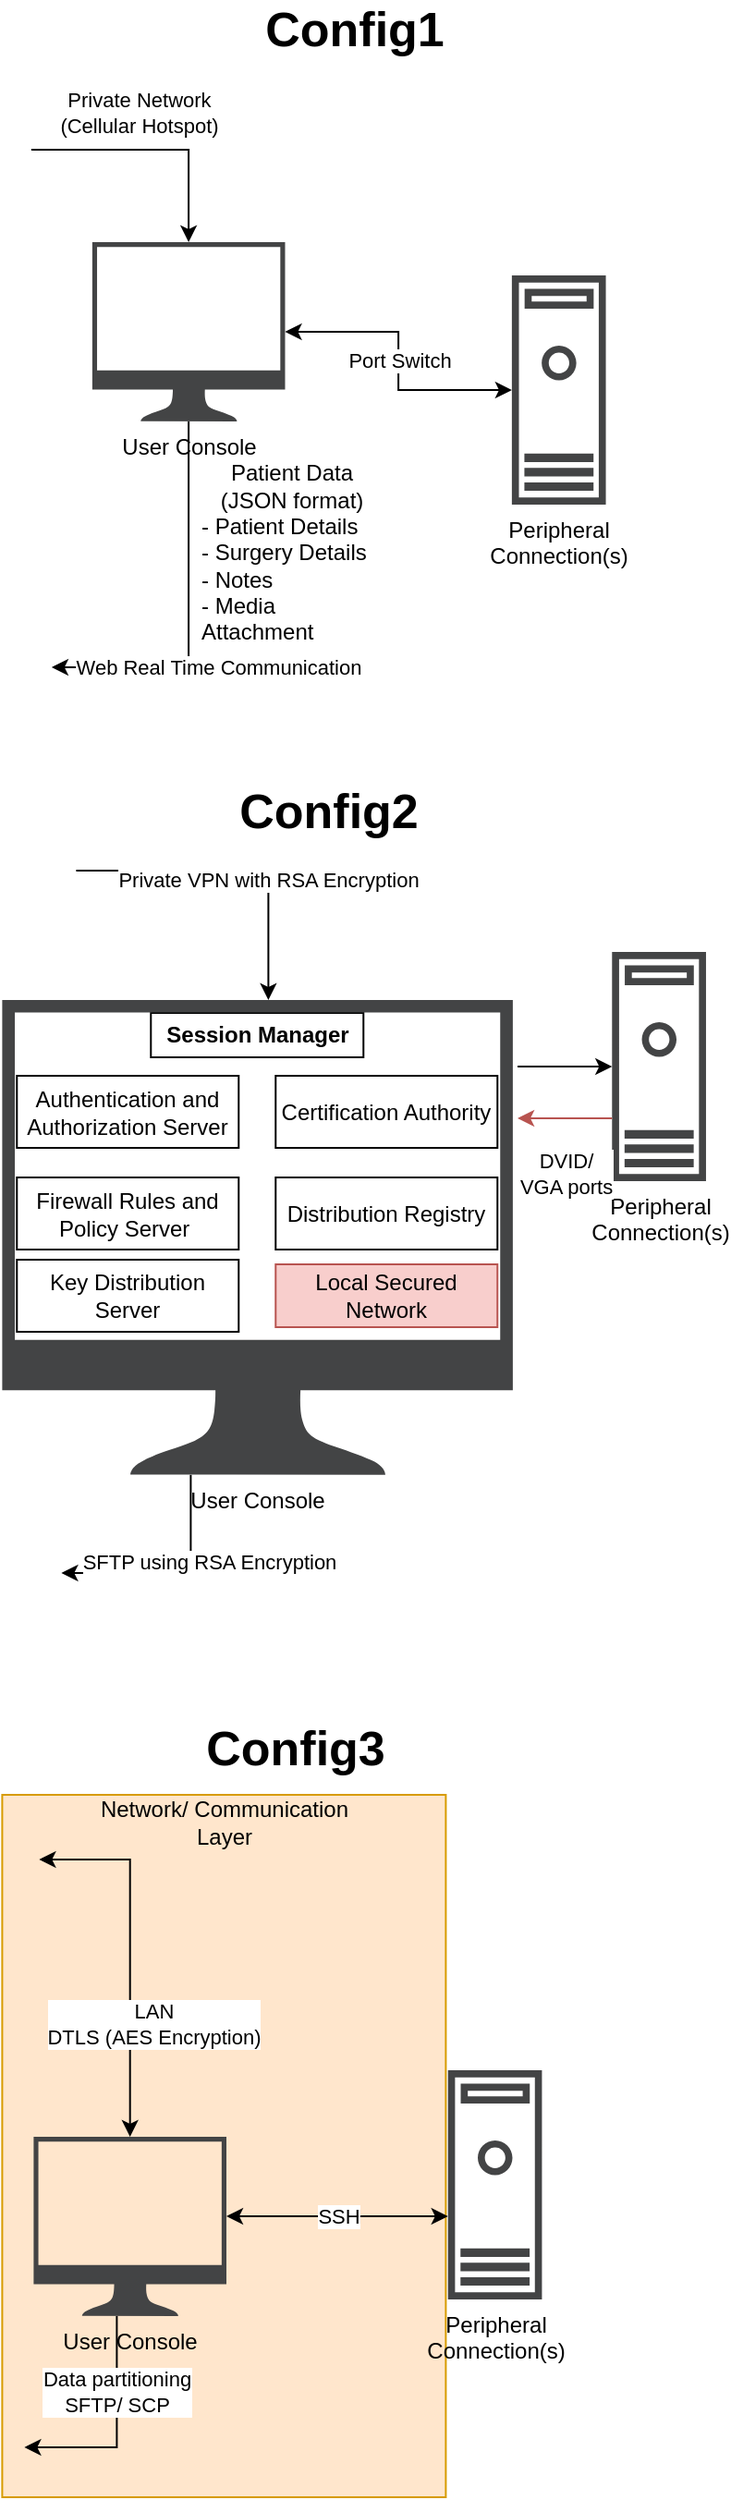 <mxfile version="23.1.4" type="github">
  <diagram name="Page-1" id="-v-v0UjTu-cKlCj0ydJt">
    <mxGraphModel dx="1434" dy="780" grid="1" gridSize="10" guides="1" tooltips="1" connect="1" arrows="1" fold="1" page="1" pageScale="1" pageWidth="850" pageHeight="1100" math="0" shadow="0">
      <root>
        <mxCell id="0" />
        <mxCell id="1" parent="0" />
        <mxCell id="dY09yrTRymv2y340_UgG-1" value="&lt;p style=&quot;line-height: 110%;&quot;&gt;&lt;br&gt;&lt;/p&gt;" style="rounded=0;whiteSpace=wrap;html=1;fillColor=#ffe6cc;strokeColor=#d79b00;" vertex="1" parent="1">
          <mxGeometry x="212.2" y="1000" width="240" height="380" as="geometry" />
        </mxCell>
        <mxCell id="dY09yrTRymv2y340_UgG-2" value="Peripheral&lt;br&gt;Connection(s)" style="sketch=0;pointerEvents=1;shadow=0;dashed=0;html=1;strokeColor=none;fillColor=#434445;aspect=fixed;labelPosition=center;verticalLabelPosition=bottom;verticalAlign=top;align=center;outlineConnect=0;shape=mxgraph.vvd.machine;" vertex="1" parent="1">
          <mxGeometry x="453.37" y="1149" width="50.84" height="124" as="geometry" />
        </mxCell>
        <mxCell id="dY09yrTRymv2y340_UgG-3" value="LAN &lt;br&gt;DTLS (AES Encryption)" style="edgeStyle=orthogonalEdgeStyle;rounded=0;orthogonalLoop=1;jettySize=auto;html=1;startArrow=classic;startFill=1;" edge="1" parent="1" source="dY09yrTRymv2y340_UgG-5">
          <mxGeometry x="-0.381" y="-13" relative="1" as="geometry">
            <mxPoint x="232.2" y="1035" as="targetPoint" />
            <Array as="points">
              <mxPoint x="281.2" y="1035" />
            </Array>
            <mxPoint as="offset" />
          </mxGeometry>
        </mxCell>
        <mxCell id="dY09yrTRymv2y340_UgG-4" value="Data partitioning &lt;br&gt;SFTP/ SCP" style="edgeStyle=orthogonalEdgeStyle;rounded=0;orthogonalLoop=1;jettySize=auto;html=1;" edge="1" parent="1" source="dY09yrTRymv2y340_UgG-5">
          <mxGeometry x="-0.322" relative="1" as="geometry">
            <mxPoint x="224.2" y="1353" as="targetPoint" />
            <Array as="points">
              <mxPoint x="274.2" y="1353" />
            </Array>
            <mxPoint as="offset" />
          </mxGeometry>
        </mxCell>
        <mxCell id="dY09yrTRymv2y340_UgG-5" value="User Console" style="sketch=0;pointerEvents=1;shadow=0;dashed=0;html=1;strokeColor=none;fillColor=#434445;aspect=fixed;labelPosition=center;verticalLabelPosition=bottom;verticalAlign=top;align=center;outlineConnect=0;shape=mxgraph.vvd.monitor;" vertex="1" parent="1">
          <mxGeometry x="229.2" y="1185" width="104.3" height="97" as="geometry" />
        </mxCell>
        <mxCell id="dY09yrTRymv2y340_UgG-6" value="SSH" style="edgeStyle=orthogonalEdgeStyle;rounded=0;orthogonalLoop=1;jettySize=auto;html=1;startArrow=classic;startFill=1;" edge="1" parent="1" source="dY09yrTRymv2y340_UgG-5" target="dY09yrTRymv2y340_UgG-2">
          <mxGeometry x="0.013" relative="1" as="geometry">
            <mxPoint x="495.199" y="1185" as="sourcePoint" />
            <mxPoint x="563.37" y="1095" as="targetPoint" />
            <Array as="points">
              <mxPoint x="439.2" y="1228" />
              <mxPoint x="439.2" y="1228" />
            </Array>
            <mxPoint as="offset" />
          </mxGeometry>
        </mxCell>
        <mxCell id="dY09yrTRymv2y340_UgG-7" value="Private Network &lt;br&gt;(Cellular Hotspot)" style="edgeStyle=orthogonalEdgeStyle;rounded=0;orthogonalLoop=1;jettySize=auto;html=1;startArrow=classic;startFill=1;endArrow=none;endFill=0;" edge="1" parent="1" source="dY09yrTRymv2y340_UgG-9">
          <mxGeometry x="0.15" y="-20" relative="1" as="geometry">
            <mxPoint x="227.94" y="110" as="targetPoint" />
            <Array as="points">
              <mxPoint x="312.94" y="110" />
              <mxPoint x="228.94" y="110" />
            </Array>
            <mxPoint as="offset" />
          </mxGeometry>
        </mxCell>
        <mxCell id="dY09yrTRymv2y340_UgG-8" value="Web Real Time Communication" style="edgeStyle=orthogonalEdgeStyle;rounded=0;orthogonalLoop=1;jettySize=auto;html=1;" edge="1" parent="1" source="dY09yrTRymv2y340_UgG-9">
          <mxGeometry x="0.284" y="-16" relative="1" as="geometry">
            <mxPoint x="238.94" y="390" as="targetPoint" />
            <Array as="points">
              <mxPoint x="312.94" y="390" />
            </Array>
            <mxPoint x="16" y="16" as="offset" />
          </mxGeometry>
        </mxCell>
        <mxCell id="dY09yrTRymv2y340_UgG-9" value="User Console" style="sketch=0;pointerEvents=1;shadow=0;dashed=0;html=1;strokeColor=none;fillColor=#434445;aspect=fixed;labelPosition=center;verticalLabelPosition=bottom;verticalAlign=top;align=center;outlineConnect=0;shape=mxgraph.vvd.monitor;" vertex="1" parent="1">
          <mxGeometry x="260.94" y="160" width="104.3" height="97" as="geometry" />
        </mxCell>
        <mxCell id="dY09yrTRymv2y340_UgG-10" value="Port Switch" style="edgeStyle=orthogonalEdgeStyle;rounded=0;orthogonalLoop=1;jettySize=auto;html=1;startArrow=classic;startFill=1;" edge="1" parent="1" source="dY09yrTRymv2y340_UgG-9" target="dY09yrTRymv2y340_UgG-26">
          <mxGeometry relative="1" as="geometry">
            <mxPoint x="526.939" y="220" as="sourcePoint" />
            <mxPoint x="484.94" y="246" as="targetPoint" />
            <Array as="points" />
          </mxGeometry>
        </mxCell>
        <mxCell id="dY09yrTRymv2y340_UgG-11" value="Patient Data&lt;br&gt;(JSON format)&lt;br&gt;&lt;div style=&quot;text-align: left;&quot;&gt;&lt;span style=&quot;background-color: initial;&quot;&gt;- Patient Details&lt;/span&gt;&lt;/div&gt;&lt;div style=&quot;text-align: left;&quot;&gt;&lt;span style=&quot;background-color: initial;&quot;&gt;- Surgery Details&lt;/span&gt;&lt;/div&gt;&lt;div style=&quot;text-align: left;&quot;&gt;&lt;span style=&quot;background-color: initial;&quot;&gt;- Notes&lt;/span&gt;&lt;/div&gt;&lt;div style=&quot;text-align: left;&quot;&gt;&lt;span style=&quot;background-color: initial;&quot;&gt;- Media Attachment&lt;/span&gt;&lt;/div&gt;" style="text;html=1;align=center;verticalAlign=middle;whiteSpace=wrap;rounded=0;" vertex="1" parent="1">
          <mxGeometry x="318.94" y="283" width="100" height="90" as="geometry" />
        </mxCell>
        <mxCell id="dY09yrTRymv2y340_UgG-12" value="Network/ Communication Layer" style="text;html=1;align=center;verticalAlign=middle;whiteSpace=wrap;rounded=0;" vertex="1" parent="1">
          <mxGeometry x="263.7" y="1000" width="137" height="30" as="geometry" />
        </mxCell>
        <mxCell id="dY09yrTRymv2y340_UgG-13" value="&lt;b&gt;Session Manager&lt;/b&gt;" style="rounded=0;whiteSpace=wrap;html=1;" vertex="1" parent="1">
          <mxGeometry x="292.64" y="577" width="115" height="24" as="geometry" />
        </mxCell>
        <mxCell id="dY09yrTRymv2y340_UgG-14" value="Authentication and Authorization Server" style="rounded=0;whiteSpace=wrap;html=1;" vertex="1" parent="1">
          <mxGeometry x="220.14" y="611" width="120" height="39" as="geometry" />
        </mxCell>
        <mxCell id="dY09yrTRymv2y340_UgG-15" value="Firewall Rules and Policy Server&amp;nbsp;" style="rounded=0;whiteSpace=wrap;html=1;" vertex="1" parent="1">
          <mxGeometry x="220.14" y="666" width="120" height="39" as="geometry" />
        </mxCell>
        <mxCell id="dY09yrTRymv2y340_UgG-16" value="Certification Authority" style="rounded=0;whiteSpace=wrap;html=1;" vertex="1" parent="1">
          <mxGeometry x="360.14" y="611" width="120" height="39" as="geometry" />
        </mxCell>
        <mxCell id="dY09yrTRymv2y340_UgG-17" value="Distribution Registry" style="rounded=0;whiteSpace=wrap;html=1;" vertex="1" parent="1">
          <mxGeometry x="360.14" y="666" width="120" height="39" as="geometry" />
        </mxCell>
        <mxCell id="dY09yrTRymv2y340_UgG-18" value="Key Distribution Server" style="rounded=0;whiteSpace=wrap;html=1;" vertex="1" parent="1">
          <mxGeometry x="220.14" y="710.5" width="120" height="39" as="geometry" />
        </mxCell>
        <mxCell id="dY09yrTRymv2y340_UgG-19" value="Local Secured Network" style="rounded=0;whiteSpace=wrap;html=1;fillColor=#f8cecc;strokeColor=#b85450;" vertex="1" parent="1">
          <mxGeometry x="360.14" y="713" width="120" height="34" as="geometry" />
        </mxCell>
        <mxCell id="dY09yrTRymv2y340_UgG-20" value="Private VPN with RSA Encryption" style="edgeStyle=orthogonalEdgeStyle;rounded=0;orthogonalLoop=1;jettySize=auto;html=1;startArrow=classic;startFill=1;endArrow=none;endFill=0;" edge="1" parent="1" source="dY09yrTRymv2y340_UgG-22">
          <mxGeometry x="-0.245" relative="1" as="geometry">
            <mxPoint x="252.2" y="500" as="targetPoint" />
            <Array as="points">
              <mxPoint x="356.2" y="500" />
              <mxPoint x="254.2" y="500" />
            </Array>
            <mxPoint as="offset" />
          </mxGeometry>
        </mxCell>
        <mxCell id="dY09yrTRymv2y340_UgG-21" value="SFTP using RSA Encryption" style="edgeStyle=orthogonalEdgeStyle;rounded=0;orthogonalLoop=1;jettySize=auto;html=1;" edge="1" parent="1" source="dY09yrTRymv2y340_UgG-22">
          <mxGeometry x="-0.233" y="10" relative="1" as="geometry">
            <mxPoint x="244.2" y="880" as="targetPoint" />
            <Array as="points">
              <mxPoint x="314.2" y="880" />
            </Array>
            <mxPoint as="offset" />
          </mxGeometry>
        </mxCell>
        <mxCell id="dY09yrTRymv2y340_UgG-22" value="User Console" style="sketch=0;pointerEvents=1;shadow=0;dashed=0;html=1;strokeColor=none;fillColor=#434445;aspect=fixed;labelPosition=center;verticalLabelPosition=bottom;verticalAlign=top;align=center;outlineConnect=0;shape=mxgraph.vvd.monitor;" vertex="1" parent="1">
          <mxGeometry x="212.2" y="570" width="276.25" height="256.9" as="geometry" />
        </mxCell>
        <mxCell id="dY09yrTRymv2y340_UgG-23" value="&lt;b&gt;&lt;font style=&quot;font-size: 26px;&quot;&gt;Config1&lt;/font&gt;&lt;/b&gt;" style="text;html=1;align=center;verticalAlign=middle;whiteSpace=wrap;rounded=0;" vertex="1" parent="1">
          <mxGeometry x="372.59" y="30" width="60" height="30" as="geometry" />
        </mxCell>
        <mxCell id="dY09yrTRymv2y340_UgG-24" value="&lt;b&gt;&lt;font style=&quot;font-size: 26px;&quot;&gt;Config2&lt;br&gt;&lt;/font&gt;&lt;/b&gt;" style="text;html=1;align=center;verticalAlign=middle;whiteSpace=wrap;rounded=0;" vertex="1" parent="1">
          <mxGeometry x="358.59" y="453" width="60" height="30" as="geometry" />
        </mxCell>
        <mxCell id="dY09yrTRymv2y340_UgG-25" value="&lt;b&gt;&lt;font style=&quot;font-size: 26px;&quot;&gt;Config3&lt;/font&gt;&lt;/b&gt;" style="text;html=1;align=center;verticalAlign=middle;whiteSpace=wrap;rounded=0;" vertex="1" parent="1">
          <mxGeometry x="341" y="960" width="60" height="30" as="geometry" />
        </mxCell>
        <mxCell id="dY09yrTRymv2y340_UgG-26" value="Peripheral&lt;br&gt;Connection(s)" style="sketch=0;pointerEvents=1;shadow=0;dashed=0;html=1;strokeColor=none;fillColor=#434445;aspect=fixed;labelPosition=center;verticalLabelPosition=bottom;verticalAlign=top;align=center;outlineConnect=0;shape=mxgraph.vvd.machine;" vertex="1" parent="1">
          <mxGeometry x="487.94" y="178" width="50.84" height="124" as="geometry" />
        </mxCell>
        <mxCell id="dY09yrTRymv2y340_UgG-27" value="Peripheral&lt;br&gt;Connection(s)" style="sketch=0;pointerEvents=1;shadow=0;dashed=0;html=1;strokeColor=none;fillColor=#434445;aspect=fixed;labelPosition=center;verticalLabelPosition=bottom;verticalAlign=top;align=center;outlineConnect=0;shape=mxgraph.vvd.machine;" vertex="1" parent="1">
          <mxGeometry x="542.14" y="544" width="50.84" height="124" as="geometry" />
        </mxCell>
        <mxCell id="dY09yrTRymv2y340_UgG-28" style="edgeStyle=orthogonalEdgeStyle;rounded=0;orthogonalLoop=1;jettySize=auto;html=1;startArrow=none;startFill=0;" edge="1" parent="1" target="dY09yrTRymv2y340_UgG-27">
          <mxGeometry relative="1" as="geometry">
            <mxPoint x="491.03" y="606" as="sourcePoint" />
            <mxPoint x="567.14" y="504" as="targetPoint" />
            <Array as="points">
              <mxPoint x="520.03" y="606" />
              <mxPoint x="520.03" y="606" />
            </Array>
          </mxGeometry>
        </mxCell>
        <mxCell id="dY09yrTRymv2y340_UgG-29" value="DVID/ &lt;br&gt;VGA ports" style="edgeStyle=orthogonalEdgeStyle;rounded=0;orthogonalLoop=1;jettySize=auto;html=1;fillColor=#f8cecc;strokeColor=#b85450;" edge="1" parent="1" source="dY09yrTRymv2y340_UgG-27">
          <mxGeometry x="-0.013" y="30" relative="1" as="geometry">
            <mxPoint x="567.14" y="523.059" as="sourcePoint" />
            <Array as="points">
              <mxPoint x="520.03" y="634" />
              <mxPoint x="520.03" y="634" />
            </Array>
            <mxPoint x="491.03" y="634" as="targetPoint" />
            <mxPoint as="offset" />
          </mxGeometry>
        </mxCell>
      </root>
    </mxGraphModel>
  </diagram>
</mxfile>
